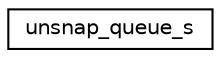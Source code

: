 digraph "Graphical Class Hierarchy"
{
  edge [fontname="Helvetica",fontsize="10",labelfontname="Helvetica",labelfontsize="10"];
  node [fontname="Helvetica",fontsize="10",shape=record];
  rankdir="LR";
  Node0 [label="unsnap_queue_s",height=0.2,width=0.4,color="black", fillcolor="white", style="filled",URL="$structunsnap__queue__s.html"];
}
